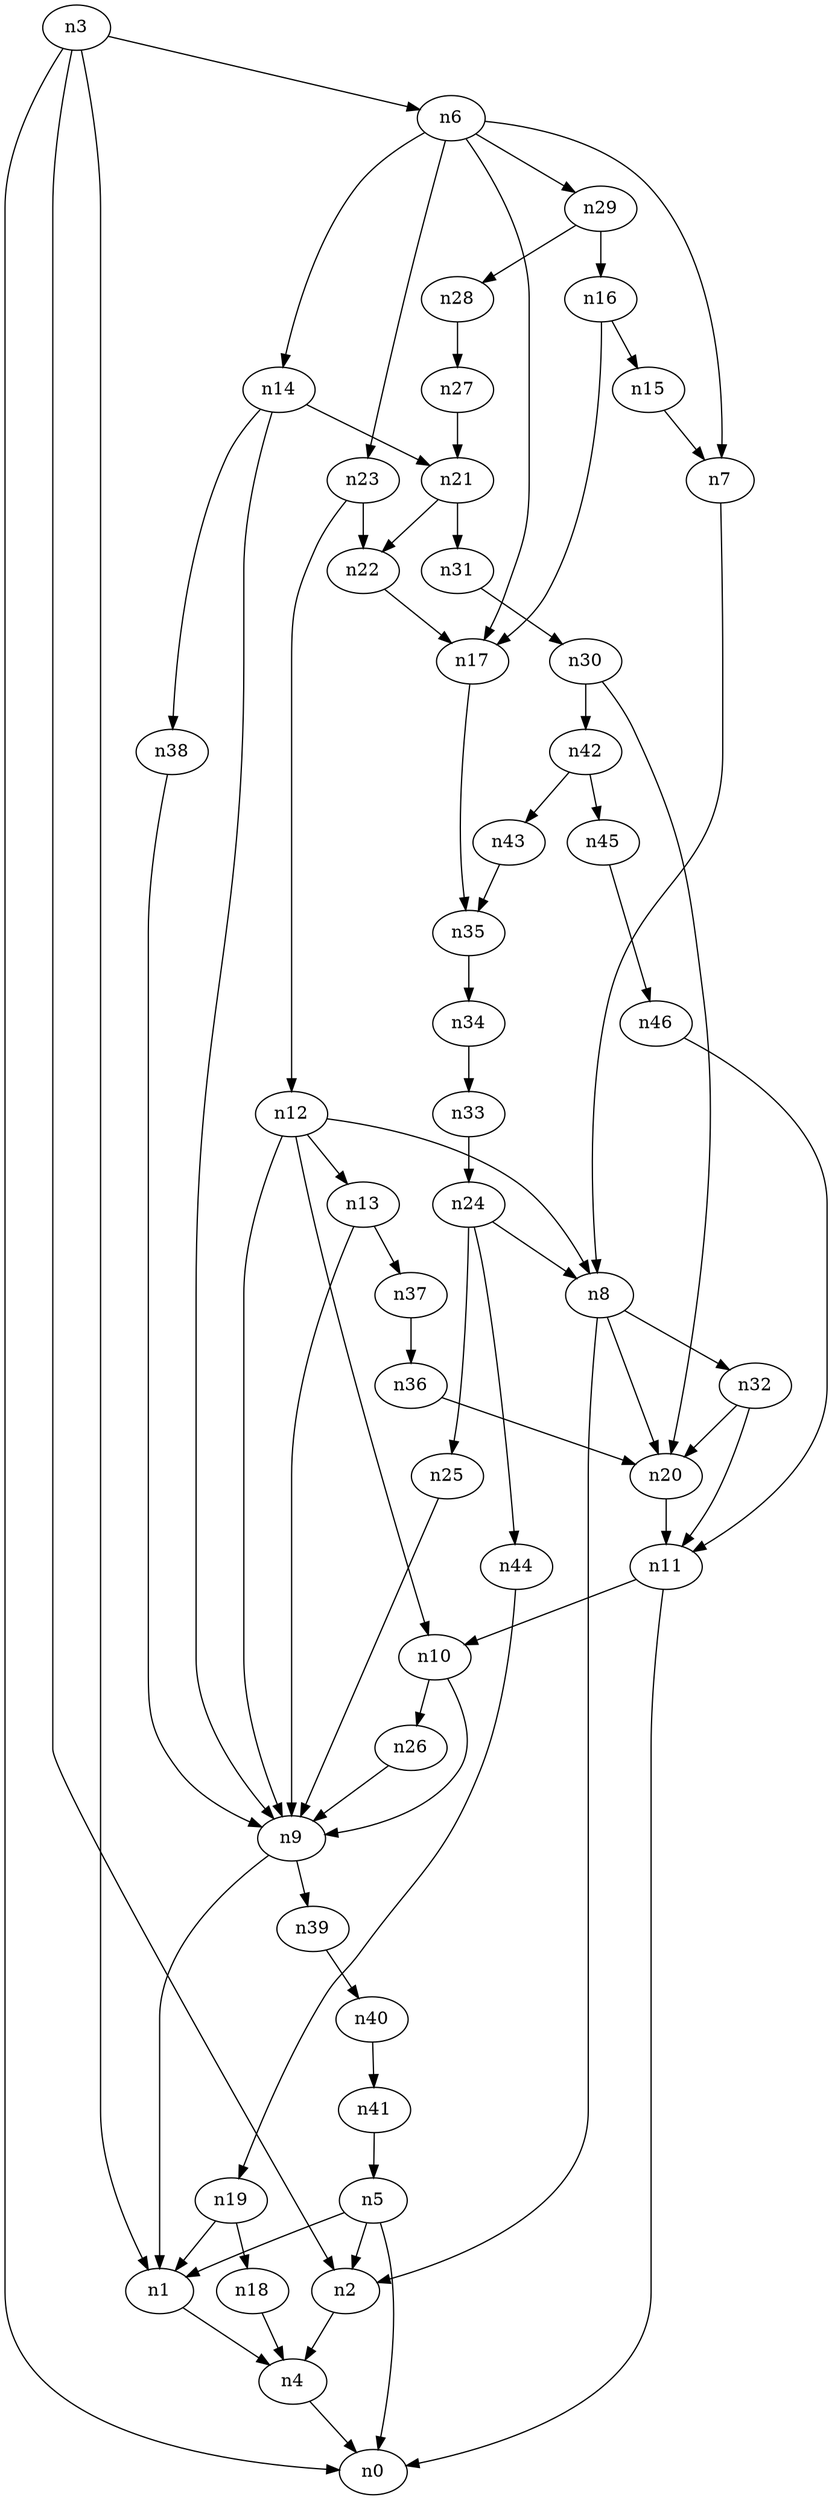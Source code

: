 digraph G {
	n1 -> n4	 [_graphml_id=e4];
	n2 -> n4	 [_graphml_id=e7];
	n3 -> n0	 [_graphml_id=e0];
	n3 -> n1	 [_graphml_id=e3];
	n3 -> n2	 [_graphml_id=e6];
	n3 -> n6	 [_graphml_id=e9];
	n4 -> n0	 [_graphml_id=e1];
	n5 -> n0	 [_graphml_id=e2];
	n5 -> n1	 [_graphml_id=e5];
	n5 -> n2	 [_graphml_id=e8];
	n6 -> n7	 [_graphml_id=e10];
	n6 -> n14	 [_graphml_id=e21];
	n6 -> n17	 [_graphml_id=e26];
	n6 -> n23	 [_graphml_id=e36];
	n6 -> n29	 [_graphml_id=e62];
	n7 -> n8	 [_graphml_id=e11];
	n8 -> n2	 [_graphml_id=e12];
	n8 -> n20	 [_graphml_id=e31];
	n8 -> n32	 [_graphml_id=e51];
	n9 -> n1	 [_graphml_id=e13];
	n9 -> n39	 [_graphml_id=e63];
	n10 -> n9	 [_graphml_id=e14];
	n10 -> n26	 [_graphml_id=e41];
	n11 -> n0	 [_graphml_id=e16];
	n11 -> n10	 [_graphml_id=e15];
	n12 -> n8	 [_graphml_id=e17];
	n12 -> n9	 [_graphml_id=e22];
	n12 -> n10	 [_graphml_id=e32];
	n12 -> n13	 [_graphml_id=e18];
	n13 -> n9	 [_graphml_id=e19];
	n13 -> n37	 [_graphml_id=e59];
	n14 -> n9	 [_graphml_id=e20];
	n14 -> n21	 [_graphml_id=e33];
	n14 -> n38	 [_graphml_id=e61];
	n15 -> n7	 [_graphml_id=e23];
	n16 -> n15	 [_graphml_id=e24];
	n16 -> n17	 [_graphml_id=e25];
	n17 -> n35	 [_graphml_id=e56];
	n18 -> n4	 [_graphml_id=e27];
	n19 -> n1	 [_graphml_id=e29];
	n19 -> n18	 [_graphml_id=e28];
	n20 -> n11	 [_graphml_id=e30];
	n21 -> n22	 [_graphml_id=e34];
	n21 -> n31	 [_graphml_id=e49];
	n22 -> n17	 [_graphml_id=e72];
	n23 -> n12	 [_graphml_id=e42];
	n23 -> n22	 [_graphml_id=e35];
	n24 -> n8	 [_graphml_id=e37];
	n24 -> n25	 [_graphml_id=e38];
	n24 -> n44	 [_graphml_id=e71];
	n25 -> n9	 [_graphml_id=e39];
	n26 -> n9	 [_graphml_id=e40];
	n27 -> n21	 [_graphml_id=e43];
	n28 -> n27	 [_graphml_id=e44];
	n29 -> n16	 [_graphml_id=e46];
	n29 -> n28	 [_graphml_id=e45];
	n30 -> n20	 [_graphml_id=e47];
	n30 -> n42	 [_graphml_id=e67];
	n31 -> n30	 [_graphml_id=e48];
	n32 -> n11	 [_graphml_id=e50];
	n32 -> n20	 [_graphml_id=e52];
	n33 -> n24	 [_graphml_id=e53];
	n34 -> n33	 [_graphml_id=e54];
	n35 -> n34	 [_graphml_id=e55];
	n36 -> n20	 [_graphml_id=e57];
	n37 -> n36	 [_graphml_id=e58];
	n38 -> n9	 [_graphml_id=e60];
	n39 -> n40	 [_graphml_id=e64];
	n40 -> n41	 [_graphml_id=e65];
	n41 -> n5	 [_graphml_id=e66];
	n42 -> n43	 [_graphml_id=e68];
	n42 -> n45	 [_graphml_id=e73];
	n43 -> n35	 [_graphml_id=e69];
	n44 -> n19	 [_graphml_id=e70];
	n45 -> n46	 [_graphml_id=e74];
	n46 -> n11	 [_graphml_id=e75];
}
